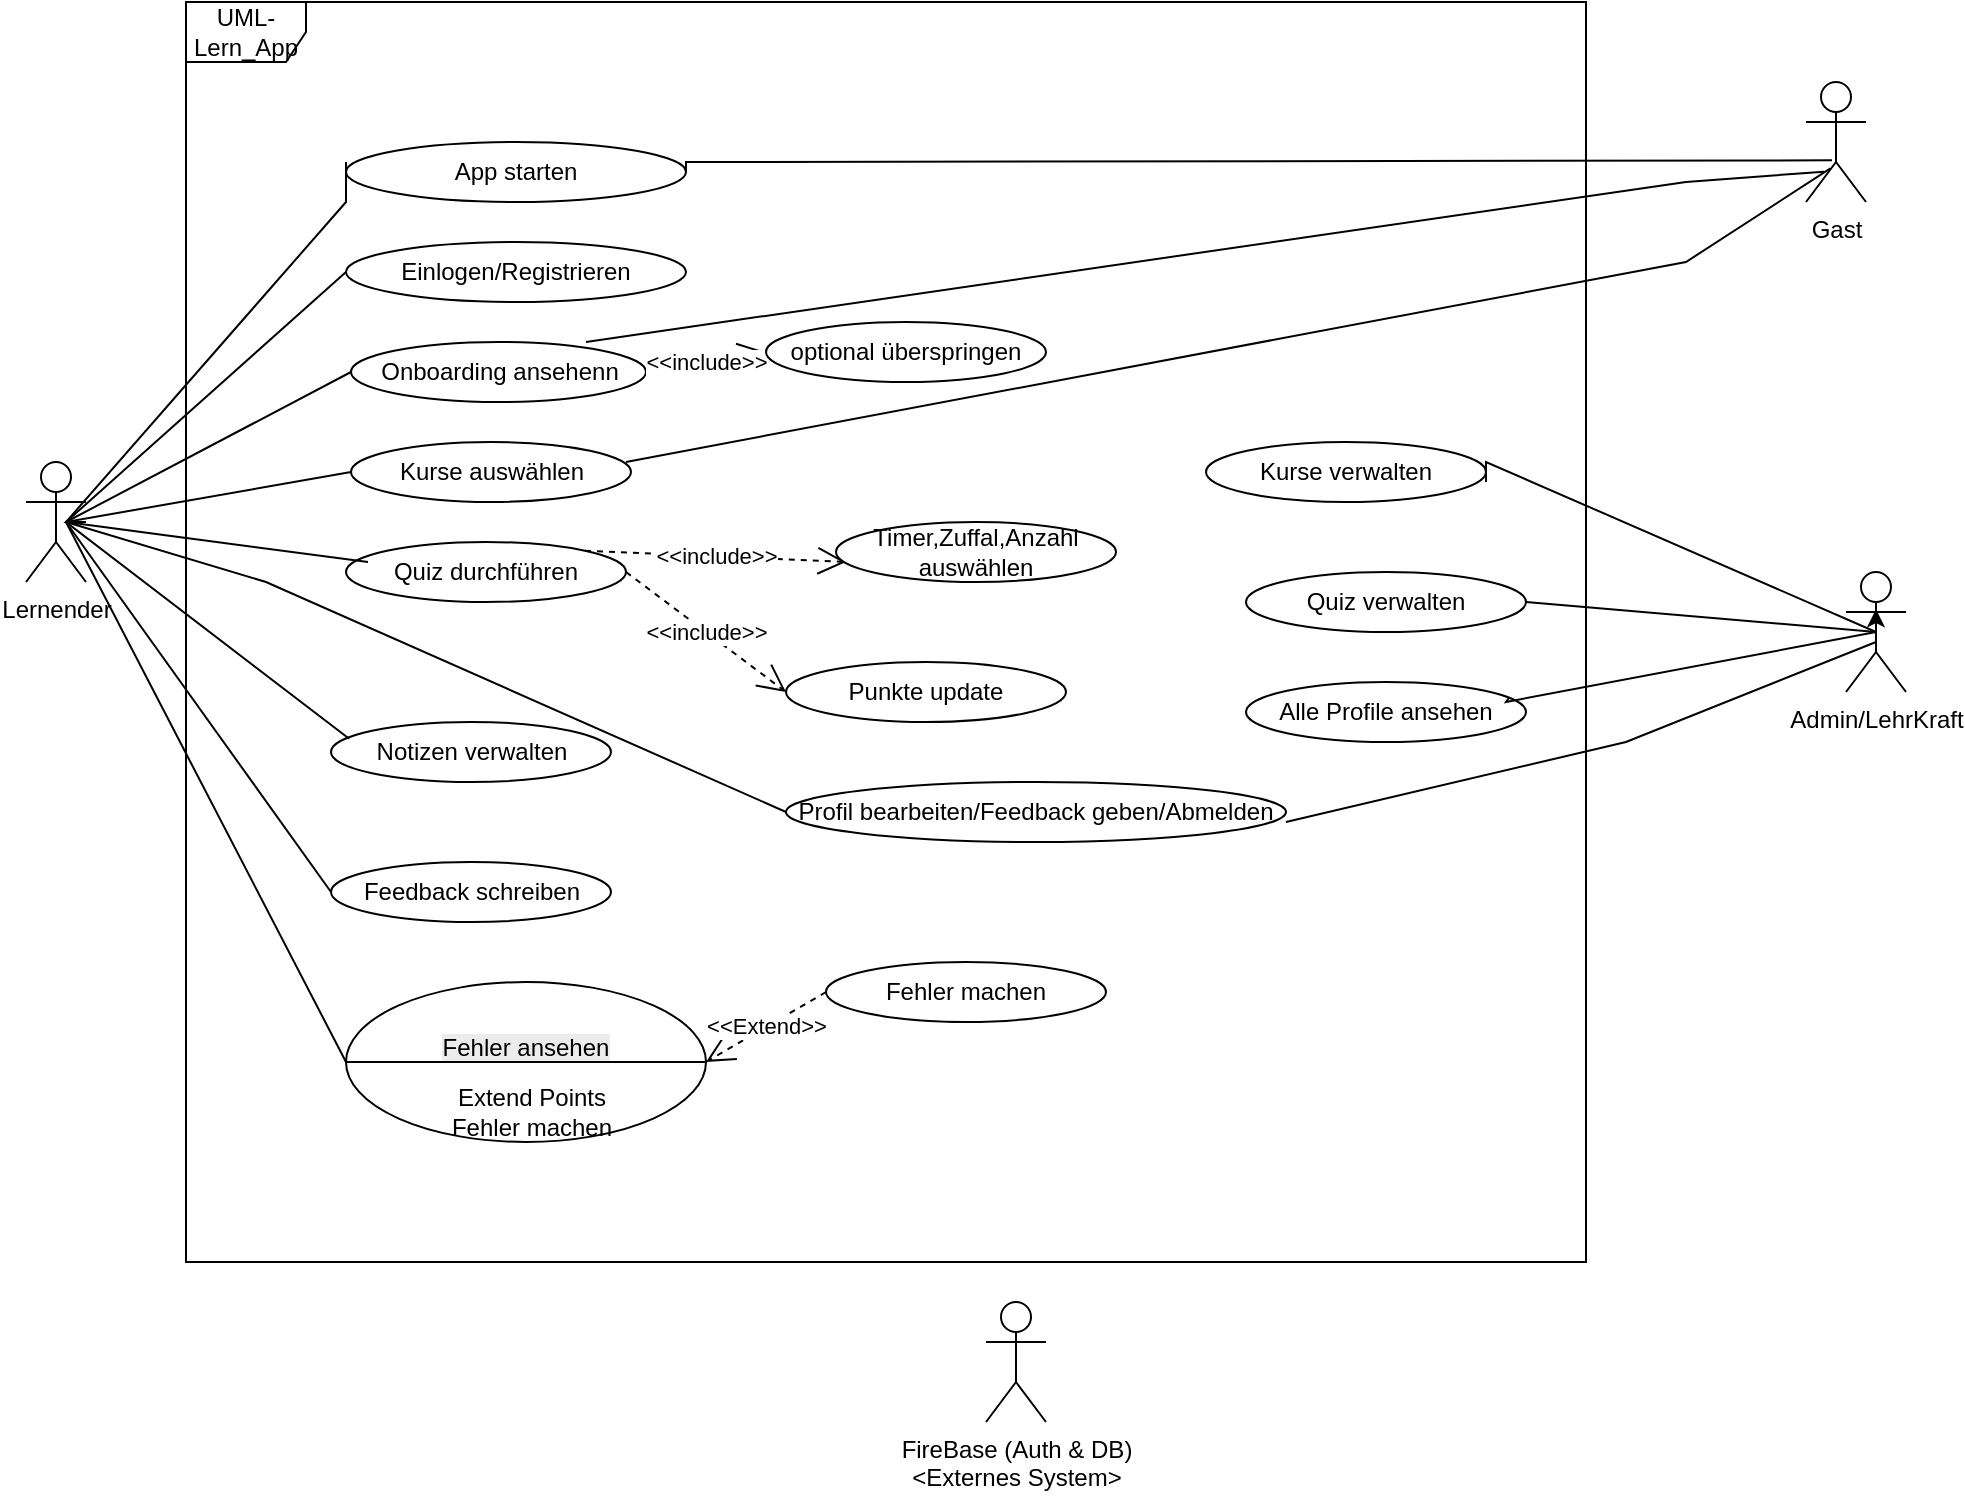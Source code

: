 <mxfile version="28.2.5">
  <diagram name="Page-1" id="cNTeXNfAjK3QddnQ90Nj">
    <mxGraphModel dx="1869" dy="626" grid="1" gridSize="10" guides="1" tooltips="1" connect="1" arrows="1" fold="1" page="1" pageScale="1" pageWidth="827" pageHeight="1169" math="0" shadow="0">
      <root>
        <mxCell id="0" />
        <mxCell id="1" parent="0" />
        <mxCell id="57BZOIHsU7jnA3EJhp3R-1" value="UML-Lern_App" style="shape=umlFrame;whiteSpace=wrap;html=1;pointerEvents=0;" parent="1" vertex="1">
          <mxGeometry x="80" y="440" width="700" height="630" as="geometry" />
        </mxCell>
        <mxCell id="57BZOIHsU7jnA3EJhp3R-2" value="Lernender" style="shape=umlActor;verticalLabelPosition=bottom;verticalAlign=top;html=1;" parent="1" vertex="1">
          <mxGeometry y="670" width="30" height="60" as="geometry" />
        </mxCell>
        <mxCell id="57BZOIHsU7jnA3EJhp3R-3" value="Admin/LehrKraft" style="shape=umlActor;verticalLabelPosition=bottom;verticalAlign=top;html=1;" parent="1" vertex="1">
          <mxGeometry x="910" y="725" width="30" height="60" as="geometry" />
        </mxCell>
        <mxCell id="57BZOIHsU7jnA3EJhp3R-4" value="FireBase (Auth &amp;amp; DB)&lt;div&gt;&amp;lt;Externes System&amp;gt;&lt;/div&gt;" style="shape=umlActor;verticalLabelPosition=bottom;verticalAlign=top;html=1;" parent="1" vertex="1">
          <mxGeometry x="480" y="1090" width="30" height="60" as="geometry" />
        </mxCell>
        <mxCell id="57BZOIHsU7jnA3EJhp3R-9" value="Profil bearbeiten/Feedback geben/Abmelden" style="ellipse;whiteSpace=wrap;html=1;" parent="1" vertex="1">
          <mxGeometry x="380" y="830" width="250" height="30" as="geometry" />
        </mxCell>
        <mxCell id="57BZOIHsU7jnA3EJhp3R-17" value="Onboarding ansehenn" style="ellipse;whiteSpace=wrap;html=1;" parent="1" vertex="1">
          <mxGeometry x="162.5" y="610" width="147.5" height="30" as="geometry" />
        </mxCell>
        <mxCell id="57BZOIHsU7jnA3EJhp3R-19" value="Kurse auswählen" style="ellipse;whiteSpace=wrap;html=1;" parent="1" vertex="1">
          <mxGeometry x="162.5" y="660" width="140" height="30" as="geometry" />
        </mxCell>
        <mxCell id="57BZOIHsU7jnA3EJhp3R-20" value="Quiz durchführen" style="ellipse;whiteSpace=wrap;html=1;" parent="1" vertex="1">
          <mxGeometry x="160" y="710" width="140" height="30" as="geometry" />
        </mxCell>
        <mxCell id="57BZOIHsU7jnA3EJhp3R-22" value="Notizen verwalten" style="ellipse;whiteSpace=wrap;html=1;" parent="1" vertex="1">
          <mxGeometry x="152.5" y="800" width="140" height="30" as="geometry" />
        </mxCell>
        <mxCell id="57BZOIHsU7jnA3EJhp3R-23" value="Feedback schreiben" style="ellipse;whiteSpace=wrap;html=1;" parent="1" vertex="1">
          <mxGeometry x="152.5" y="870" width="140" height="30" as="geometry" />
        </mxCell>
        <mxCell id="57BZOIHsU7jnA3EJhp3R-26" value="Kurse verwalten" style="ellipse;whiteSpace=wrap;html=1;" parent="1" vertex="1">
          <mxGeometry x="590" y="660" width="140" height="30" as="geometry" />
        </mxCell>
        <mxCell id="57BZOIHsU7jnA3EJhp3R-28" value="Quiz verwalten" style="ellipse;whiteSpace=wrap;html=1;" parent="1" vertex="1">
          <mxGeometry x="610" y="725" width="140" height="30" as="geometry" />
        </mxCell>
        <mxCell id="57BZOIHsU7jnA3EJhp3R-29" value="Alle Profile ansehen" style="ellipse;whiteSpace=wrap;html=1;" parent="1" vertex="1">
          <mxGeometry x="610" y="780" width="140" height="30" as="geometry" />
        </mxCell>
        <mxCell id="57BZOIHsU7jnA3EJhp3R-30" value="Punkte update" style="ellipse;whiteSpace=wrap;html=1;" parent="1" vertex="1">
          <mxGeometry x="380" y="770" width="140" height="30" as="geometry" />
        </mxCell>
        <mxCell id="57BZOIHsU7jnA3EJhp3R-35" value="" style="endArrow=none;html=1;rounded=0;entryX=0;entryY=0.5;entryDx=0;entryDy=0;" parent="1" target="57BZOIHsU7jnA3EJhp3R-9" edge="1">
          <mxGeometry width="50" height="50" relative="1" as="geometry">
            <mxPoint x="20" y="700" as="sourcePoint" />
            <mxPoint x="80" y="550" as="targetPoint" />
            <Array as="points">
              <mxPoint x="20" y="700" />
              <mxPoint x="120" y="730" />
            </Array>
          </mxGeometry>
        </mxCell>
        <mxCell id="57BZOIHsU7jnA3EJhp3R-36" value="" style="endArrow=none;html=1;rounded=0;entryX=0;entryY=0.5;entryDx=0;entryDy=0;" parent="1" target="57BZOIHsU7jnA3EJhp3R-17" edge="1">
          <mxGeometry width="50" height="50" relative="1" as="geometry">
            <mxPoint x="20" y="700" as="sourcePoint" />
            <mxPoint x="110" y="590" as="targetPoint" />
            <Array as="points">
              <mxPoint x="20" y="700" />
            </Array>
          </mxGeometry>
        </mxCell>
        <mxCell id="57BZOIHsU7jnA3EJhp3R-39" value="" style="endArrow=none;html=1;rounded=0;entryX=0;entryY=0.5;entryDx=0;entryDy=0;" parent="1" target="57BZOIHsU7jnA3EJhp3R-19" edge="1">
          <mxGeometry width="50" height="50" relative="1" as="geometry">
            <mxPoint x="20" y="700" as="sourcePoint" />
            <mxPoint x="118" y="630" as="targetPoint" />
            <Array as="points" />
          </mxGeometry>
        </mxCell>
        <mxCell id="57BZOIHsU7jnA3EJhp3R-40" value="" style="endArrow=none;html=1;rounded=0;" parent="1" source="57BZOIHsU7jnA3EJhp3R-1" edge="1">
          <mxGeometry width="50" height="50" relative="1" as="geometry">
            <mxPoint x="261.22" y="853.21" as="sourcePoint" />
            <mxPoint x="171" y="720" as="targetPoint" />
            <Array as="points">
              <mxPoint x="20" y="700" />
            </Array>
          </mxGeometry>
        </mxCell>
        <mxCell id="57BZOIHsU7jnA3EJhp3R-41" value="" style="endArrow=none;html=1;rounded=0;entryX=0;entryY=0.5;entryDx=0;entryDy=0;" parent="1" target="57BZOIHsU7jnA3EJhp3R-23" edge="1">
          <mxGeometry width="50" height="50" relative="1" as="geometry">
            <mxPoint x="20" y="700" as="sourcePoint" />
            <mxPoint x="140" y="840" as="targetPoint" />
            <Array as="points" />
          </mxGeometry>
        </mxCell>
        <mxCell id="57BZOIHsU7jnA3EJhp3R-44" value="" style="endArrow=none;html=1;rounded=0;entryX=0.5;entryY=0.5;entryDx=0;entryDy=0;entryPerimeter=0;" parent="1" target="57BZOIHsU7jnA3EJhp3R-3" edge="1">
          <mxGeometry width="50" height="50" relative="1" as="geometry">
            <mxPoint x="730" y="670" as="sourcePoint" />
            <mxPoint x="778" y="640" as="targetPoint" />
            <Array as="points">
              <mxPoint x="730" y="680" />
              <mxPoint x="730" y="670" />
            </Array>
          </mxGeometry>
        </mxCell>
        <mxCell id="57BZOIHsU7jnA3EJhp3R-53" value="&amp;lt;&amp;lt;include&amp;gt;&amp;gt;" style="endArrow=open;endSize=12;dashed=1;html=1;rounded=0;entryX=0;entryY=0.5;entryDx=0;entryDy=0;exitX=1;exitY=0.5;exitDx=0;exitDy=0;" parent="1" source="57BZOIHsU7jnA3EJhp3R-20" target="57BZOIHsU7jnA3EJhp3R-30" edge="1">
          <mxGeometry width="160" relative="1" as="geometry">
            <mxPoint x="310" y="726" as="sourcePoint" />
            <mxPoint x="390" y="710" as="targetPoint" />
          </mxGeometry>
        </mxCell>
        <mxCell id="Qlq4G_G0YjHcb92eOCww-2" value="&amp;lt;&amp;lt;include&amp;gt;&amp;gt;" style="endArrow=open;endSize=12;dashed=1;html=1;rounded=0;exitX=1;exitY=0;exitDx=0;exitDy=0;" parent="1" source="57BZOIHsU7jnA3EJhp3R-20" edge="1">
          <mxGeometry width="160" relative="1" as="geometry">
            <mxPoint x="380" y="690" as="sourcePoint" />
            <mxPoint x="410" y="720" as="targetPoint" />
          </mxGeometry>
        </mxCell>
        <mxCell id="8thwylok5lW398DQqoeB-1" value="" style="endArrow=none;html=1;rounded=0;entryX=0.5;entryY=0.5;entryDx=0;entryDy=0;entryPerimeter=0;" parent="1" edge="1" target="57BZOIHsU7jnA3EJhp3R-3">
          <mxGeometry width="50" height="50" relative="1" as="geometry">
            <mxPoint x="750" y="740" as="sourcePoint" />
            <mxPoint x="820" y="680" as="targetPoint" />
            <Array as="points">
              <mxPoint x="750" y="740" />
            </Array>
          </mxGeometry>
        </mxCell>
        <mxCell id="A0ZB_Bo047_wAkF7XArF-2" value="App starten" style="ellipse;whiteSpace=wrap;html=1;" vertex="1" parent="1">
          <mxGeometry x="160" y="510" width="170" height="30" as="geometry" />
        </mxCell>
        <mxCell id="A0ZB_Bo047_wAkF7XArF-3" value="" style="endArrow=none;html=1;rounded=0;exitX=0.065;exitY=0.28;exitDx=0;exitDy=0;exitPerimeter=0;" edge="1" parent="1" source="57BZOIHsU7jnA3EJhp3R-22">
          <mxGeometry width="50" height="50" relative="1" as="geometry">
            <mxPoint x="90" y="745" as="sourcePoint" />
            <mxPoint x="160" y="540" as="targetPoint" />
            <Array as="points">
              <mxPoint x="20" y="700" />
              <mxPoint x="160" y="540" />
              <mxPoint x="160" y="520" />
            </Array>
          </mxGeometry>
        </mxCell>
        <mxCell id="A0ZB_Bo047_wAkF7XArF-4" style="edgeStyle=orthogonalEdgeStyle;rounded=0;orthogonalLoop=1;jettySize=auto;html=1;exitX=1;exitY=0.333;exitDx=0;exitDy=0;exitPerimeter=0;entryX=0.5;entryY=0.31;entryDx=0;entryDy=0;entryPerimeter=0;" edge="1" parent="1" source="57BZOIHsU7jnA3EJhp3R-3" target="57BZOIHsU7jnA3EJhp3R-3">
          <mxGeometry relative="1" as="geometry" />
        </mxCell>
        <mxCell id="A0ZB_Bo047_wAkF7XArF-6" value="&amp;lt;&amp;lt;include&amp;gt;&amp;gt;" style="endArrow=open;endSize=12;dashed=1;html=1;rounded=0;exitX=1;exitY=0.5;exitDx=0;exitDy=0;entryX=0;entryY=0.5;entryDx=0;entryDy=0;" edge="1" parent="1" source="57BZOIHsU7jnA3EJhp3R-17" target="A0ZB_Bo047_wAkF7XArF-7">
          <mxGeometry width="160" relative="1" as="geometry">
            <mxPoint x="310" y="580" as="sourcePoint" />
            <mxPoint x="370" y="590" as="targetPoint" />
          </mxGeometry>
        </mxCell>
        <mxCell id="A0ZB_Bo047_wAkF7XArF-7" value="optional überspringen" style="ellipse;whiteSpace=wrap;html=1;" vertex="1" parent="1">
          <mxGeometry x="370" y="600" width="140" height="30" as="geometry" />
        </mxCell>
        <mxCell id="A0ZB_Bo047_wAkF7XArF-8" value="&#xa;&lt;span style=&quot;color: rgb(0, 0, 0); font-family: Helvetica; font-size: 12px; font-style: normal; font-variant-ligatures: normal; font-variant-caps: normal; font-weight: 400; letter-spacing: normal; orphans: 2; text-align: center; text-indent: 0px; text-transform: none; widows: 2; word-spacing: 0px; -webkit-text-stroke-width: 0px; white-space: normal; background-color: rgb(236, 236, 236); text-decoration-thickness: initial; text-decoration-style: initial; text-decoration-color: initial; display: inline !important; float: none;&quot;&gt;Fehler ansehen&lt;/span&gt;&#xa;&#xa;" style="ellipse;whiteSpace=wrap;html=1;" vertex="1" parent="1">
          <mxGeometry x="160" y="930" width="180" height="80" as="geometry" />
        </mxCell>
        <mxCell id="A0ZB_Bo047_wAkF7XArF-9" value="" style="endArrow=none;html=1;rounded=0;exitX=0;exitY=0.5;exitDx=0;exitDy=0;entryX=1;entryY=0.5;entryDx=0;entryDy=0;" edge="1" parent="1" source="A0ZB_Bo047_wAkF7XArF-8" target="A0ZB_Bo047_wAkF7XArF-8">
          <mxGeometry width="50" height="50" relative="1" as="geometry">
            <mxPoint x="490" y="780" as="sourcePoint" />
            <mxPoint x="297" y="970" as="targetPoint" />
          </mxGeometry>
        </mxCell>
        <mxCell id="A0ZB_Bo047_wAkF7XArF-12" value="Extend Points&lt;div&gt;Fehler machen&lt;/div&gt;" style="text;strokeColor=none;align=center;fillColor=none;html=1;verticalAlign=middle;whiteSpace=wrap;rounded=0;" vertex="1" parent="1">
          <mxGeometry x="196.25" y="980" width="113.75" height="30" as="geometry" />
        </mxCell>
        <mxCell id="A0ZB_Bo047_wAkF7XArF-13" value="" style="endArrow=none;html=1;rounded=0;entryX=0;entryY=0.5;entryDx=0;entryDy=0;" edge="1" parent="1" target="A0ZB_Bo047_wAkF7XArF-8">
          <mxGeometry width="50" height="50" relative="1" as="geometry">
            <mxPoint x="20" y="700" as="sourcePoint" />
            <mxPoint x="241" y="1066" as="targetPoint" />
            <Array as="points" />
          </mxGeometry>
        </mxCell>
        <mxCell id="A0ZB_Bo047_wAkF7XArF-14" value="&amp;lt;&amp;lt;Extend&amp;gt;&amp;gt;" style="endArrow=open;endSize=12;dashed=1;html=1;rounded=0;entryX=1;entryY=0.5;entryDx=0;entryDy=0;exitX=0;exitY=0.5;exitDx=0;exitDy=0;" edge="1" parent="1" source="A0ZB_Bo047_wAkF7XArF-15" target="A0ZB_Bo047_wAkF7XArF-8">
          <mxGeometry width="160" relative="1" as="geometry">
            <mxPoint x="390" y="930" as="sourcePoint" />
            <mxPoint x="470" y="990" as="targetPoint" />
          </mxGeometry>
        </mxCell>
        <mxCell id="A0ZB_Bo047_wAkF7XArF-15" value="Fehler machen" style="ellipse;whiteSpace=wrap;html=1;" vertex="1" parent="1">
          <mxGeometry x="400" y="920" width="140" height="30" as="geometry" />
        </mxCell>
        <mxCell id="A0ZB_Bo047_wAkF7XArF-16" value="Timer,Zuffal,Anzahl auswählen" style="ellipse;whiteSpace=wrap;html=1;" vertex="1" parent="1">
          <mxGeometry x="405" y="700" width="140" height="30" as="geometry" />
        </mxCell>
        <mxCell id="A0ZB_Bo047_wAkF7XArF-17" value="" style="endArrow=none;html=1;rounded=0;entryX=0.5;entryY=0.5;entryDx=0;entryDy=0;entryPerimeter=0;exitX=0.939;exitY=0.267;exitDx=0;exitDy=0;exitPerimeter=0;" edge="1" parent="1" source="57BZOIHsU7jnA3EJhp3R-29" target="57BZOIHsU7jnA3EJhp3R-3">
          <mxGeometry width="50" height="50" relative="1" as="geometry">
            <mxPoint x="750" y="770" as="sourcePoint" />
            <mxPoint x="965" y="845" as="targetPoint" />
            <Array as="points">
              <mxPoint x="740" y="790" />
            </Array>
          </mxGeometry>
        </mxCell>
        <mxCell id="A0ZB_Bo047_wAkF7XArF-18" value="" style="endArrow=none;html=1;rounded=0;" edge="1" parent="1">
          <mxGeometry width="50" height="50" relative="1" as="geometry">
            <mxPoint x="630" y="850" as="sourcePoint" />
            <mxPoint x="925" y="760" as="targetPoint" />
            <Array as="points">
              <mxPoint x="630" y="850" />
              <mxPoint x="800" y="810" />
            </Array>
          </mxGeometry>
        </mxCell>
        <mxCell id="A0ZB_Bo047_wAkF7XArF-19" value="Einlogen/Registrieren" style="ellipse;whiteSpace=wrap;html=1;" vertex="1" parent="1">
          <mxGeometry x="160" y="560" width="170" height="30" as="geometry" />
        </mxCell>
        <mxCell id="A0ZB_Bo047_wAkF7XArF-20" value="" style="endArrow=none;html=1;rounded=0;entryX=0;entryY=0.5;entryDx=0;entryDy=0;" edge="1" parent="1" target="A0ZB_Bo047_wAkF7XArF-19">
          <mxGeometry width="50" height="50" relative="1" as="geometry">
            <mxPoint x="30" y="700" as="sourcePoint" />
            <mxPoint x="273" y="590" as="targetPoint" />
            <Array as="points">
              <mxPoint x="20" y="700" />
            </Array>
          </mxGeometry>
        </mxCell>
        <mxCell id="A0ZB_Bo047_wAkF7XArF-21" value="Gast" style="shape=umlActor;verticalLabelPosition=bottom;verticalAlign=top;html=1;" vertex="1" parent="1">
          <mxGeometry x="890" y="480" width="30" height="60" as="geometry" />
        </mxCell>
        <mxCell id="A0ZB_Bo047_wAkF7XArF-22" value="" style="endArrow=none;html=1;rounded=0;entryX=0.3;entryY=0.747;entryDx=0;entryDy=0;entryPerimeter=0;" edge="1" parent="1" target="A0ZB_Bo047_wAkF7XArF-21">
          <mxGeometry width="50" height="50" relative="1" as="geometry">
            <mxPoint x="830" y="530" as="sourcePoint" />
            <mxPoint x="1005" y="545" as="targetPoint" />
            <Array as="points">
              <mxPoint x="280" y="610" />
              <mxPoint x="830" y="530" />
            </Array>
          </mxGeometry>
        </mxCell>
        <mxCell id="A0ZB_Bo047_wAkF7XArF-23" value="" style="endArrow=none;html=1;rounded=0;entryX=0.433;entryY=0.653;entryDx=0;entryDy=0;entryPerimeter=0;exitX=1;exitY=0.5;exitDx=0;exitDy=0;" edge="1" parent="1" source="A0ZB_Bo047_wAkF7XArF-2" target="A0ZB_Bo047_wAkF7XArF-21">
          <mxGeometry width="50" height="50" relative="1" as="geometry">
            <mxPoint x="830" y="530" as="sourcePoint" />
            <mxPoint x="1005" y="545" as="targetPoint" />
            <Array as="points">
              <mxPoint x="330" y="520" />
            </Array>
          </mxGeometry>
        </mxCell>
        <mxCell id="A0ZB_Bo047_wAkF7XArF-24" value="" style="endArrow=none;html=1;rounded=0;entryX=0.407;entryY=0.72;entryDx=0;entryDy=0;entryPerimeter=0;" edge="1" parent="1" target="A0ZB_Bo047_wAkF7XArF-21">
          <mxGeometry width="50" height="50" relative="1" as="geometry">
            <mxPoint x="830" y="570" as="sourcePoint" />
            <mxPoint x="1005" y="585" as="targetPoint" />
            <Array as="points">
              <mxPoint x="300" y="670" />
              <mxPoint x="830" y="570" />
            </Array>
          </mxGeometry>
        </mxCell>
      </root>
    </mxGraphModel>
  </diagram>
</mxfile>
